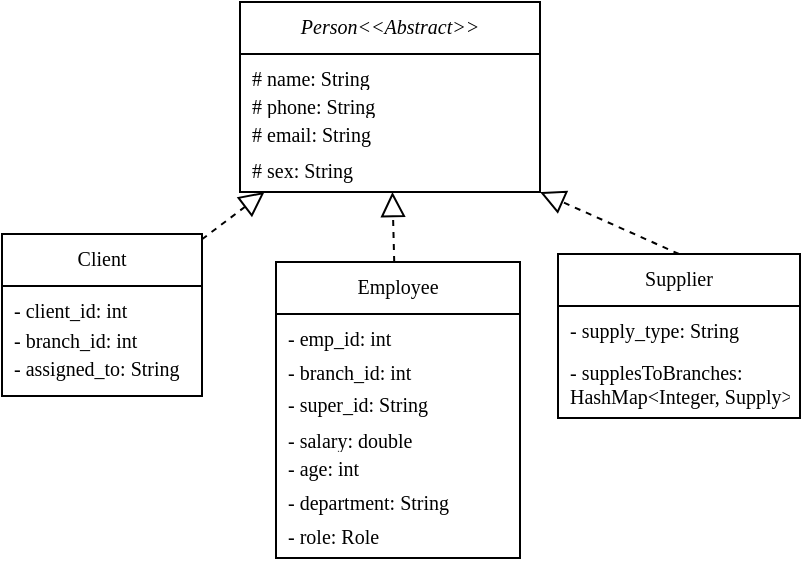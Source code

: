 <mxfile version="23.1.5" type="device">
  <diagram name="Page-1" id="ehZWfuIIOro-p2YOregY">
    <mxGraphModel dx="1114" dy="780" grid="0" gridSize="10" guides="1" tooltips="1" connect="1" arrows="1" fold="1" page="1" pageScale="1" pageWidth="827" pageHeight="1169" math="0" shadow="0">
      <root>
        <mxCell id="0" />
        <mxCell id="1" parent="0" />
        <mxCell id="D6rK6OS65LiXDny4kU9m-78" value="Person&lt;&lt;Abstract&gt;&gt;" style="swimlane;fontStyle=2;align=center;verticalAlign=top;childLayout=stackLayout;horizontal=1;startSize=26;horizontalStack=0;resizeParent=1;resizeLast=0;collapsible=1;marginBottom=0;rounded=0;shadow=0;strokeWidth=1;fontFamily=Times New Roman;fontSize=10;movable=0;resizable=0;rotatable=0;deletable=0;editable=0;locked=1;connectable=0;" parent="1" vertex="1">
          <mxGeometry x="220" y="110" width="150" height="95" as="geometry">
            <mxRectangle x="230" y="140" width="160" height="26" as="alternateBounds" />
          </mxGeometry>
        </mxCell>
        <mxCell id="D6rK6OS65LiXDny4kU9m-79" value="# name: String" style="text;align=left;verticalAlign=top;spacingLeft=4;spacingRight=4;overflow=hidden;rotatable=0;points=[[0,0.5],[1,0.5]];portConstraint=eastwest;fontFamily=Times New Roman;fontSize=10;movable=0;resizable=0;deletable=0;editable=0;locked=1;connectable=0;" parent="D6rK6OS65LiXDny4kU9m-78" vertex="1">
          <mxGeometry y="26" width="150" height="14" as="geometry" />
        </mxCell>
        <mxCell id="D6rK6OS65LiXDny4kU9m-80" value="# phone: String" style="text;align=left;verticalAlign=top;spacingLeft=4;spacingRight=4;overflow=hidden;rotatable=0;points=[[0,0.5],[1,0.5]];portConstraint=eastwest;rounded=0;shadow=0;html=0;fontFamily=Times New Roman;fontSize=10;movable=0;resizable=0;deletable=0;editable=0;locked=1;connectable=0;" parent="D6rK6OS65LiXDny4kU9m-78" vertex="1">
          <mxGeometry y="40" width="150" height="14" as="geometry" />
        </mxCell>
        <mxCell id="D6rK6OS65LiXDny4kU9m-81" value="# email: String" style="text;align=left;verticalAlign=top;spacingLeft=4;spacingRight=4;overflow=hidden;rotatable=0;points=[[0,0.5],[1,0.5]];portConstraint=eastwest;rounded=0;shadow=0;html=0;fontFamily=Times New Roman;fontSize=10;movable=0;resizable=0;deletable=0;editable=0;locked=1;connectable=0;" parent="D6rK6OS65LiXDny4kU9m-78" vertex="1">
          <mxGeometry y="54" width="150" height="18" as="geometry" />
        </mxCell>
        <mxCell id="D6rK6OS65LiXDny4kU9m-82" value="# sex: String" style="text;align=left;verticalAlign=top;spacingLeft=4;spacingRight=4;overflow=hidden;rotatable=0;points=[[0,0.5],[1,0.5]];portConstraint=eastwest;rounded=0;shadow=0;html=0;fontFamily=Times New Roman;fontSize=10;movable=0;resizable=0;deletable=0;editable=0;locked=1;connectable=0;" parent="D6rK6OS65LiXDny4kU9m-78" vertex="1">
          <mxGeometry y="72" width="150" height="15" as="geometry" />
        </mxCell>
        <mxCell id="D6rK6OS65LiXDny4kU9m-84" value="Client" style="swimlane;fontStyle=0;align=center;verticalAlign=top;childLayout=stackLayout;horizontal=1;startSize=26;horizontalStack=0;resizeParent=1;resizeLast=0;collapsible=1;marginBottom=0;rounded=0;shadow=0;strokeWidth=1;fontFamily=Times New Roman;fontSize=10;movable=0;resizable=0;rotatable=0;deletable=0;editable=0;locked=1;connectable=0;" parent="1" vertex="1">
          <mxGeometry x="101" y="226" width="100" height="81" as="geometry">
            <mxRectangle x="130" y="380" width="160" height="26" as="alternateBounds" />
          </mxGeometry>
        </mxCell>
        <mxCell id="D6rK6OS65LiXDny4kU9m-85" value="- client_id: int" style="text;align=left;verticalAlign=top;spacingLeft=4;spacingRight=4;overflow=hidden;rotatable=0;points=[[0,0.5],[1,0.5]];portConstraint=eastwest;fontFamily=Times New Roman;fontSize=10;movable=0;resizable=0;deletable=0;editable=0;locked=1;connectable=0;" parent="D6rK6OS65LiXDny4kU9m-84" vertex="1">
          <mxGeometry y="26" width="100" height="15" as="geometry" />
        </mxCell>
        <mxCell id="D6rK6OS65LiXDny4kU9m-86" value="- branch_id: int" style="text;align=left;verticalAlign=top;spacingLeft=4;spacingRight=4;overflow=hidden;rotatable=0;points=[[0,0.5],[1,0.5]];portConstraint=eastwest;rounded=0;shadow=0;html=0;fontFamily=Times New Roman;fontSize=10;movable=0;resizable=0;deletable=0;editable=0;locked=1;connectable=0;" parent="D6rK6OS65LiXDny4kU9m-84" vertex="1">
          <mxGeometry y="41" width="100" height="14" as="geometry" />
        </mxCell>
        <mxCell id="D6rK6OS65LiXDny4kU9m-87" value="- assigned_to: String" style="text;align=left;verticalAlign=top;spacingLeft=4;spacingRight=4;overflow=hidden;rotatable=0;points=[[0,0.5],[1,0.5]];portConstraint=eastwest;rounded=0;shadow=0;html=0;fontFamily=Times New Roman;fontSize=10;movable=0;resizable=0;deletable=0;editable=0;locked=1;connectable=0;" parent="D6rK6OS65LiXDny4kU9m-84" vertex="1">
          <mxGeometry y="55" width="100" height="18" as="geometry" />
        </mxCell>
        <mxCell id="D6rK6OS65LiXDny4kU9m-89" value="" style="endArrow=block;endSize=10;endFill=0;shadow=0;strokeWidth=1;rounded=0;elbow=vertical;fontFamily=Times New Roman;fontSize=10;movable=0;resizable=0;rotatable=0;deletable=0;editable=0;locked=1;connectable=0;dashed=1;" parent="1" source="D6rK6OS65LiXDny4kU9m-84" target="D6rK6OS65LiXDny4kU9m-78" edge="1">
          <mxGeometry width="160" relative="1" as="geometry">
            <mxPoint x="200" y="203" as="sourcePoint" />
            <mxPoint x="200" y="203" as="targetPoint" />
          </mxGeometry>
        </mxCell>
        <mxCell id="D6rK6OS65LiXDny4kU9m-90" value="Employee" style="swimlane;fontStyle=0;align=center;verticalAlign=top;childLayout=stackLayout;horizontal=1;startSize=26;horizontalStack=0;resizeParent=1;resizeLast=0;collapsible=1;marginBottom=0;rounded=0;shadow=0;strokeWidth=1;fontFamily=Times New Roman;fontSize=10;movable=0;resizable=0;rotatable=0;deletable=0;editable=0;locked=1;connectable=0;" parent="1" vertex="1">
          <mxGeometry x="238" y="240" width="122" height="148" as="geometry">
            <mxRectangle x="340" y="380" width="170" height="26" as="alternateBounds" />
          </mxGeometry>
        </mxCell>
        <mxCell id="D6rK6OS65LiXDny4kU9m-91" value="- emp_id: int" style="text;align=left;verticalAlign=top;spacingLeft=4;spacingRight=4;overflow=hidden;rotatable=0;points=[[0,0.5],[1,0.5]];portConstraint=eastwest;fontFamily=Times New Roman;fontSize=10;movable=0;resizable=0;deletable=0;editable=0;locked=1;connectable=0;" parent="D6rK6OS65LiXDny4kU9m-90" vertex="1">
          <mxGeometry y="26" width="122" height="17" as="geometry" />
        </mxCell>
        <mxCell id="D6rK6OS65LiXDny4kU9m-92" value="- branch_id: int" style="text;align=left;verticalAlign=top;spacingLeft=4;spacingRight=4;overflow=hidden;rotatable=0;points=[[0,0.5],[1,0.5]];portConstraint=eastwest;fontFamily=Times New Roman;fontSize=10;movable=0;resizable=0;deletable=0;editable=0;locked=1;connectable=0;" parent="D6rK6OS65LiXDny4kU9m-90" vertex="1">
          <mxGeometry y="43" width="122" height="16" as="geometry" />
        </mxCell>
        <mxCell id="D6rK6OS65LiXDny4kU9m-93" value="- super_id: String" style="text;align=left;verticalAlign=top;spacingLeft=4;spacingRight=4;overflow=hidden;rotatable=0;points=[[0,0.5],[1,0.5]];portConstraint=eastwest;fontFamily=Times New Roman;fontSize=10;movable=0;resizable=0;deletable=0;editable=0;locked=1;connectable=0;" parent="D6rK6OS65LiXDny4kU9m-90" vertex="1">
          <mxGeometry y="59" width="122" height="18" as="geometry" />
        </mxCell>
        <mxCell id="D6rK6OS65LiXDny4kU9m-94" value="- salary: double" style="text;align=left;verticalAlign=top;spacingLeft=4;spacingRight=4;overflow=hidden;rotatable=0;points=[[0,0.5],[1,0.5]];portConstraint=eastwest;fontFamily=Times New Roman;fontSize=10;movable=0;resizable=0;deletable=0;editable=0;locked=1;connectable=0;" parent="D6rK6OS65LiXDny4kU9m-90" vertex="1">
          <mxGeometry y="77" width="122" height="14" as="geometry" />
        </mxCell>
        <mxCell id="D6rK6OS65LiXDny4kU9m-95" value="- age: int" style="text;align=left;verticalAlign=top;spacingLeft=4;spacingRight=4;overflow=hidden;rotatable=0;points=[[0,0.5],[1,0.5]];portConstraint=eastwest;fontFamily=Times New Roman;fontSize=10;movable=0;resizable=0;deletable=0;editable=0;locked=1;connectable=0;" parent="D6rK6OS65LiXDny4kU9m-90" vertex="1">
          <mxGeometry y="91" width="122" height="17" as="geometry" />
        </mxCell>
        <mxCell id="D6rK6OS65LiXDny4kU9m-96" value="- department: String" style="text;align=left;verticalAlign=top;spacingLeft=4;spacingRight=4;overflow=hidden;rotatable=0;points=[[0,0.5],[1,0.5]];portConstraint=eastwest;fontFamily=Times New Roman;fontSize=10;movable=0;resizable=0;deletable=0;editable=0;locked=1;connectable=0;" parent="D6rK6OS65LiXDny4kU9m-90" vertex="1">
          <mxGeometry y="108" width="122" height="17" as="geometry" />
        </mxCell>
        <mxCell id="D6rK6OS65LiXDny4kU9m-97" value="- role: Role" style="text;align=left;verticalAlign=top;spacingLeft=4;spacingRight=4;overflow=hidden;rotatable=0;points=[[0,0.5],[1,0.5]];portConstraint=eastwest;fontFamily=Times New Roman;fontSize=10;movable=0;resizable=0;deletable=0;editable=0;locked=1;connectable=0;" parent="D6rK6OS65LiXDny4kU9m-90" vertex="1">
          <mxGeometry y="125" width="122" height="16" as="geometry" />
        </mxCell>
        <mxCell id="D6rK6OS65LiXDny4kU9m-99" value="" style="endArrow=block;endSize=10;endFill=0;shadow=0;strokeWidth=1;rounded=0;elbow=vertical;fontFamily=Times New Roman;fontSize=10;movable=0;resizable=0;rotatable=0;deletable=0;editable=0;locked=1;connectable=0;dashed=1;" parent="1" source="D6rK6OS65LiXDny4kU9m-90" target="D6rK6OS65LiXDny4kU9m-78" edge="1">
          <mxGeometry width="160" relative="1" as="geometry">
            <mxPoint x="210" y="373" as="sourcePoint" />
            <mxPoint x="310" y="271" as="targetPoint" />
          </mxGeometry>
        </mxCell>
        <mxCell id="D6rK6OS65LiXDny4kU9m-100" value="Supplier" style="swimlane;fontStyle=0;align=center;verticalAlign=top;childLayout=stackLayout;horizontal=1;startSize=26;horizontalStack=0;resizeParent=1;resizeLast=0;collapsible=1;marginBottom=0;rounded=0;shadow=0;strokeWidth=1;fontFamily=Times New Roman;fontSize=10;movable=0;resizable=0;rotatable=0;deletable=0;editable=0;locked=1;connectable=0;" parent="1" vertex="1">
          <mxGeometry x="379" y="236" width="121" height="82" as="geometry">
            <mxRectangle x="130" y="380" width="160" height="26" as="alternateBounds" />
          </mxGeometry>
        </mxCell>
        <mxCell id="D6rK6OS65LiXDny4kU9m-101" value="- supply_type: String" style="text;align=left;verticalAlign=top;spacingLeft=4;spacingRight=4;overflow=hidden;rotatable=0;points=[[0,0.5],[1,0.5]];portConstraint=eastwest;fontFamily=Times New Roman;fontSize=10;movable=0;resizable=0;deletable=0;editable=0;locked=1;connectable=0;" parent="D6rK6OS65LiXDny4kU9m-100" vertex="1">
          <mxGeometry y="26" width="121" height="21" as="geometry" />
        </mxCell>
        <mxCell id="D6rK6OS65LiXDny4kU9m-102" value="- supplesToBranches: &#xa;HashMap&lt;Integer, Supply&gt;" style="text;align=left;verticalAlign=top;spacingLeft=4;spacingRight=4;overflow=hidden;rotatable=0;points=[[0,0.5],[1,0.5]];portConstraint=eastwest;rounded=0;shadow=0;html=0;fontFamily=Times New Roman;fontSize=10;movable=0;resizable=0;deletable=0;editable=0;locked=1;connectable=0;" parent="D6rK6OS65LiXDny4kU9m-100" vertex="1">
          <mxGeometry y="47" width="121" height="30" as="geometry" />
        </mxCell>
        <mxCell id="D6rK6OS65LiXDny4kU9m-104" value="" style="endArrow=block;endSize=10;endFill=0;shadow=0;strokeWidth=1;rounded=0;elbow=vertical;fontFamily=Times New Roman;fontSize=10;exitX=0.5;exitY=0;exitDx=0;exitDy=0;movable=0;resizable=0;rotatable=0;deletable=0;editable=0;locked=1;connectable=0;dashed=1;entryX=1;entryY=1;entryDx=0;entryDy=0;" parent="1" source="D6rK6OS65LiXDny4kU9m-100" target="D6rK6OS65LiXDny4kU9m-78" edge="1">
          <mxGeometry width="160" relative="1" as="geometry">
            <mxPoint x="208" y="346" as="sourcePoint" />
            <mxPoint x="344" y="205" as="targetPoint" />
          </mxGeometry>
        </mxCell>
      </root>
    </mxGraphModel>
  </diagram>
</mxfile>
